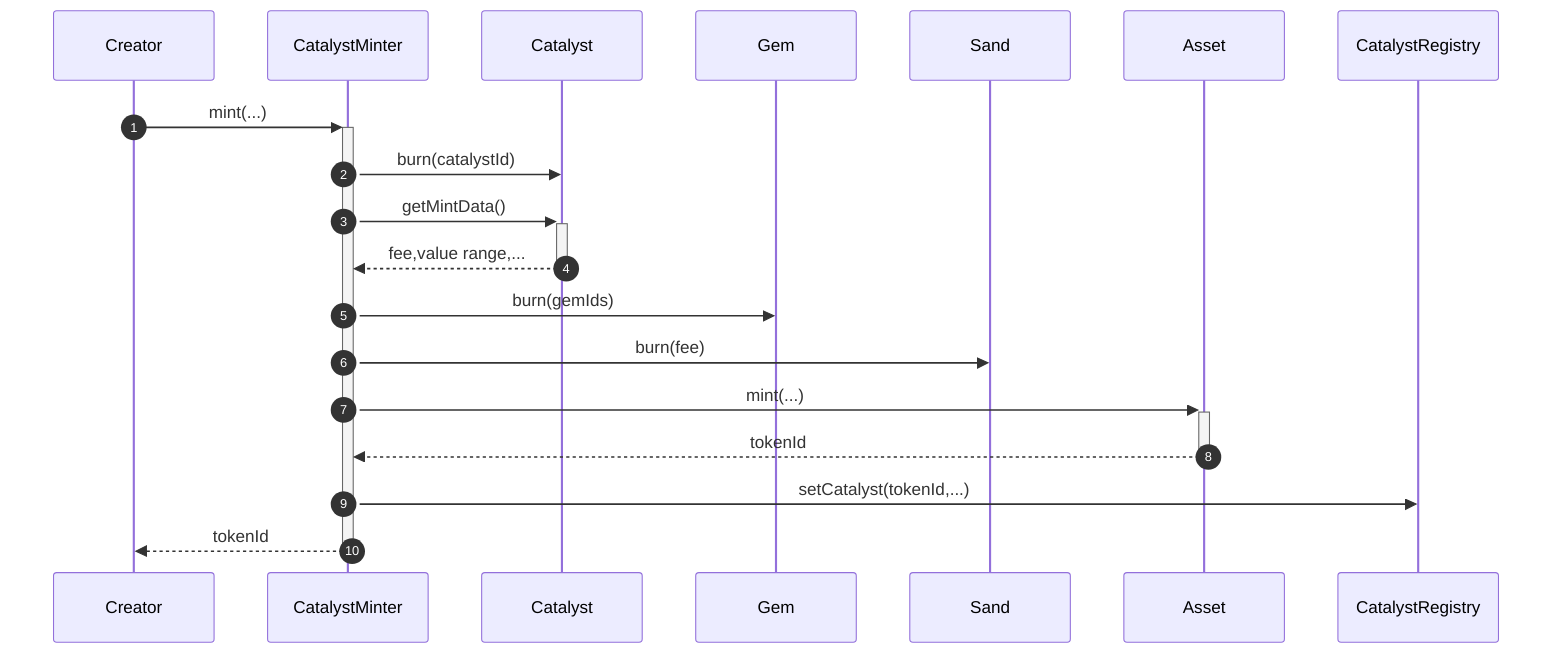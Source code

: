 sequenceDiagram
  autonumber
  Creator->>+CatalystMinter: mint(...)
  CatalystMinter->>Catalyst: burn(catalystId)
  CatalystMinter->>+Catalyst: getMintData()
  Catalyst-->>-CatalystMinter: fee,value range,...
  CatalystMinter->>Gem: burn(gemIds)
  CatalystMinter->>Sand: burn(fee)
  CatalystMinter->>+Asset: mint(...)
  Asset-->>-CatalystMinter: tokenId
  CatalystMinter->>CatalystRegistry: setCatalyst(tokenId,...)
  CatalystMinter-->>-Creator: tokenId